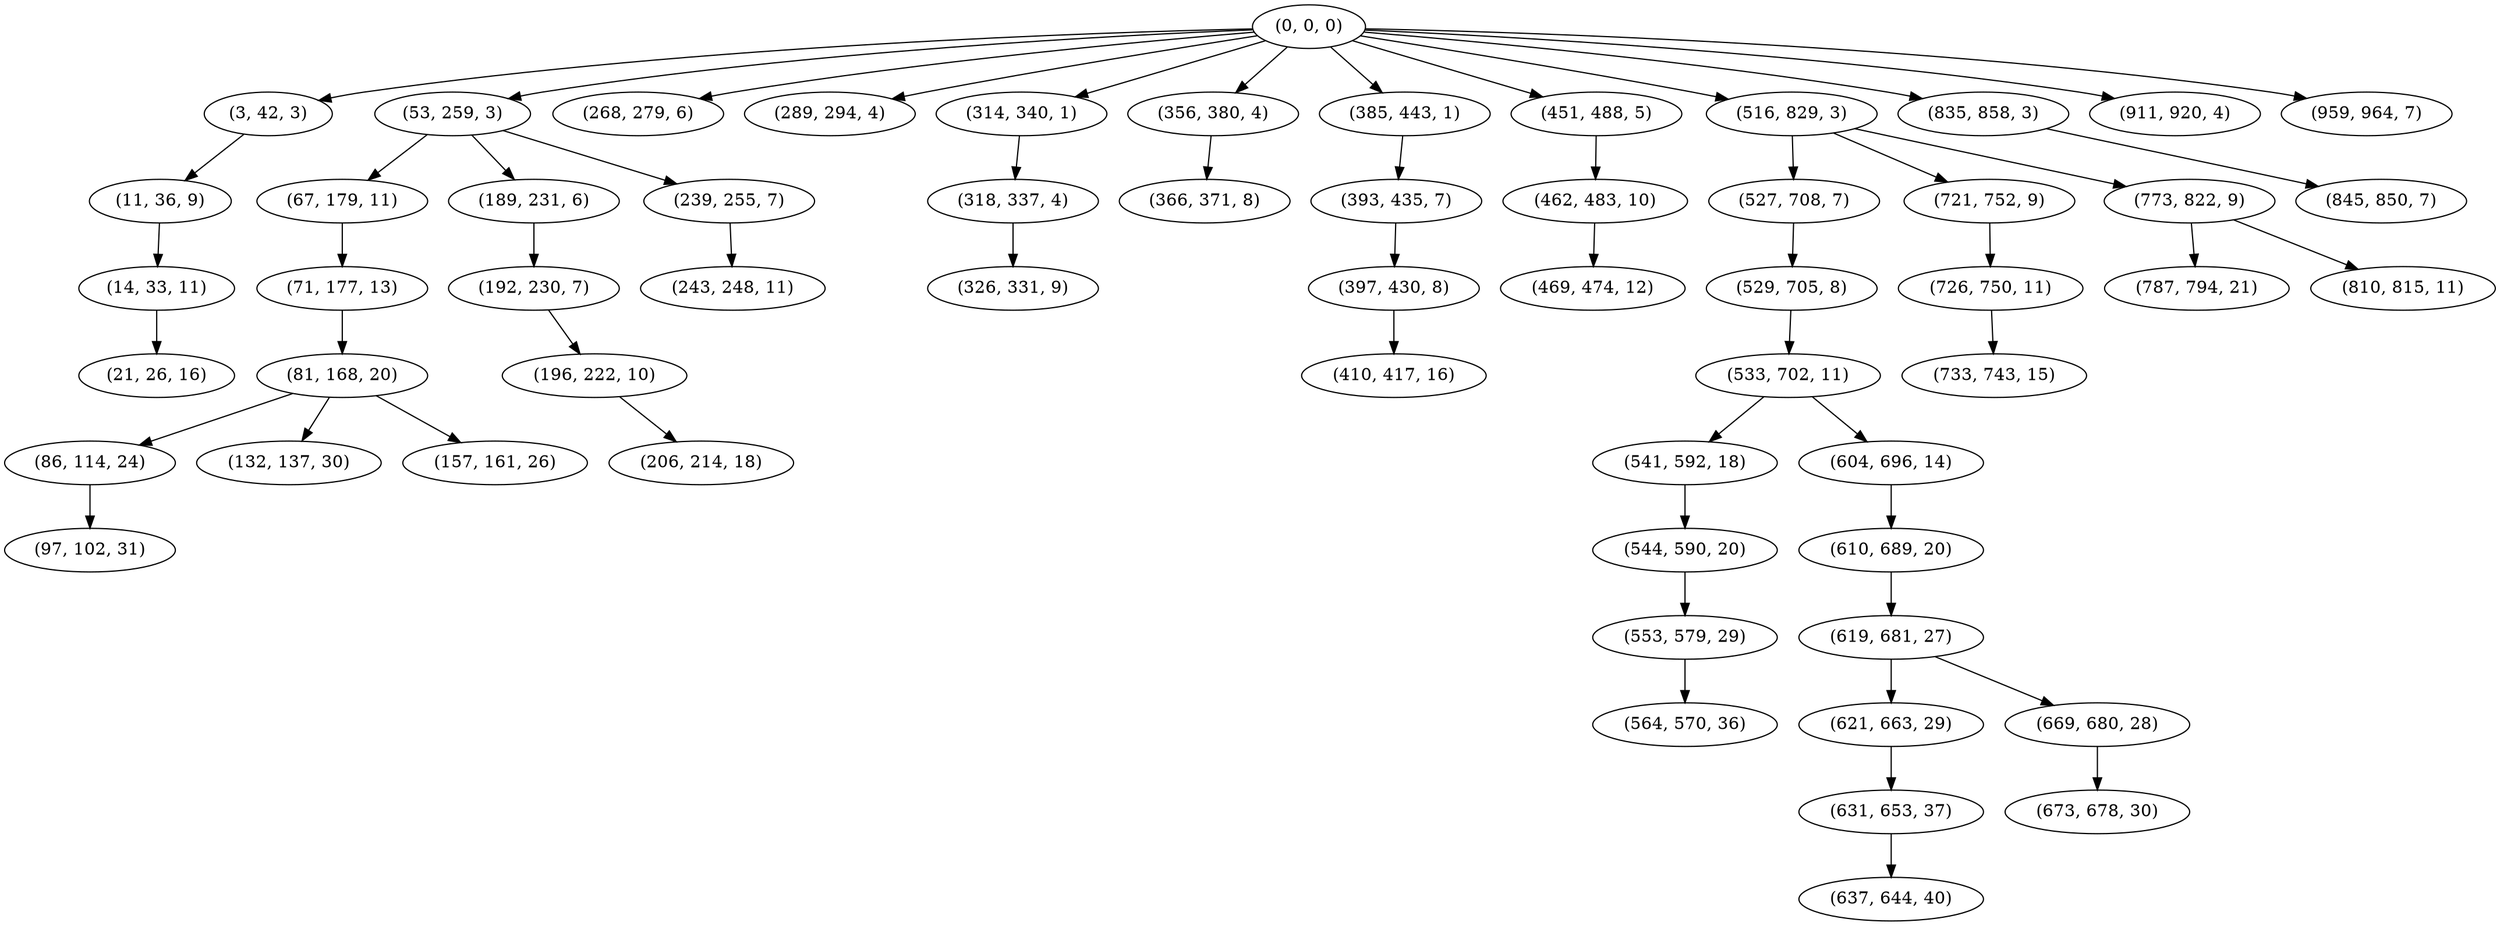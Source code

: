 digraph tree {
    "(0, 0, 0)";
    "(3, 42, 3)";
    "(11, 36, 9)";
    "(14, 33, 11)";
    "(21, 26, 16)";
    "(53, 259, 3)";
    "(67, 179, 11)";
    "(71, 177, 13)";
    "(81, 168, 20)";
    "(86, 114, 24)";
    "(97, 102, 31)";
    "(132, 137, 30)";
    "(157, 161, 26)";
    "(189, 231, 6)";
    "(192, 230, 7)";
    "(196, 222, 10)";
    "(206, 214, 18)";
    "(239, 255, 7)";
    "(243, 248, 11)";
    "(268, 279, 6)";
    "(289, 294, 4)";
    "(314, 340, 1)";
    "(318, 337, 4)";
    "(326, 331, 9)";
    "(356, 380, 4)";
    "(366, 371, 8)";
    "(385, 443, 1)";
    "(393, 435, 7)";
    "(397, 430, 8)";
    "(410, 417, 16)";
    "(451, 488, 5)";
    "(462, 483, 10)";
    "(469, 474, 12)";
    "(516, 829, 3)";
    "(527, 708, 7)";
    "(529, 705, 8)";
    "(533, 702, 11)";
    "(541, 592, 18)";
    "(544, 590, 20)";
    "(553, 579, 29)";
    "(564, 570, 36)";
    "(604, 696, 14)";
    "(610, 689, 20)";
    "(619, 681, 27)";
    "(621, 663, 29)";
    "(631, 653, 37)";
    "(637, 644, 40)";
    "(669, 680, 28)";
    "(673, 678, 30)";
    "(721, 752, 9)";
    "(726, 750, 11)";
    "(733, 743, 15)";
    "(773, 822, 9)";
    "(787, 794, 21)";
    "(810, 815, 11)";
    "(835, 858, 3)";
    "(845, 850, 7)";
    "(911, 920, 4)";
    "(959, 964, 7)";
    "(0, 0, 0)" -> "(3, 42, 3)";
    "(0, 0, 0)" -> "(53, 259, 3)";
    "(0, 0, 0)" -> "(268, 279, 6)";
    "(0, 0, 0)" -> "(289, 294, 4)";
    "(0, 0, 0)" -> "(314, 340, 1)";
    "(0, 0, 0)" -> "(356, 380, 4)";
    "(0, 0, 0)" -> "(385, 443, 1)";
    "(0, 0, 0)" -> "(451, 488, 5)";
    "(0, 0, 0)" -> "(516, 829, 3)";
    "(0, 0, 0)" -> "(835, 858, 3)";
    "(0, 0, 0)" -> "(911, 920, 4)";
    "(0, 0, 0)" -> "(959, 964, 7)";
    "(3, 42, 3)" -> "(11, 36, 9)";
    "(11, 36, 9)" -> "(14, 33, 11)";
    "(14, 33, 11)" -> "(21, 26, 16)";
    "(53, 259, 3)" -> "(67, 179, 11)";
    "(53, 259, 3)" -> "(189, 231, 6)";
    "(53, 259, 3)" -> "(239, 255, 7)";
    "(67, 179, 11)" -> "(71, 177, 13)";
    "(71, 177, 13)" -> "(81, 168, 20)";
    "(81, 168, 20)" -> "(86, 114, 24)";
    "(81, 168, 20)" -> "(132, 137, 30)";
    "(81, 168, 20)" -> "(157, 161, 26)";
    "(86, 114, 24)" -> "(97, 102, 31)";
    "(189, 231, 6)" -> "(192, 230, 7)";
    "(192, 230, 7)" -> "(196, 222, 10)";
    "(196, 222, 10)" -> "(206, 214, 18)";
    "(239, 255, 7)" -> "(243, 248, 11)";
    "(314, 340, 1)" -> "(318, 337, 4)";
    "(318, 337, 4)" -> "(326, 331, 9)";
    "(356, 380, 4)" -> "(366, 371, 8)";
    "(385, 443, 1)" -> "(393, 435, 7)";
    "(393, 435, 7)" -> "(397, 430, 8)";
    "(397, 430, 8)" -> "(410, 417, 16)";
    "(451, 488, 5)" -> "(462, 483, 10)";
    "(462, 483, 10)" -> "(469, 474, 12)";
    "(516, 829, 3)" -> "(527, 708, 7)";
    "(516, 829, 3)" -> "(721, 752, 9)";
    "(516, 829, 3)" -> "(773, 822, 9)";
    "(527, 708, 7)" -> "(529, 705, 8)";
    "(529, 705, 8)" -> "(533, 702, 11)";
    "(533, 702, 11)" -> "(541, 592, 18)";
    "(533, 702, 11)" -> "(604, 696, 14)";
    "(541, 592, 18)" -> "(544, 590, 20)";
    "(544, 590, 20)" -> "(553, 579, 29)";
    "(553, 579, 29)" -> "(564, 570, 36)";
    "(604, 696, 14)" -> "(610, 689, 20)";
    "(610, 689, 20)" -> "(619, 681, 27)";
    "(619, 681, 27)" -> "(621, 663, 29)";
    "(619, 681, 27)" -> "(669, 680, 28)";
    "(621, 663, 29)" -> "(631, 653, 37)";
    "(631, 653, 37)" -> "(637, 644, 40)";
    "(669, 680, 28)" -> "(673, 678, 30)";
    "(721, 752, 9)" -> "(726, 750, 11)";
    "(726, 750, 11)" -> "(733, 743, 15)";
    "(773, 822, 9)" -> "(787, 794, 21)";
    "(773, 822, 9)" -> "(810, 815, 11)";
    "(835, 858, 3)" -> "(845, 850, 7)";
}
